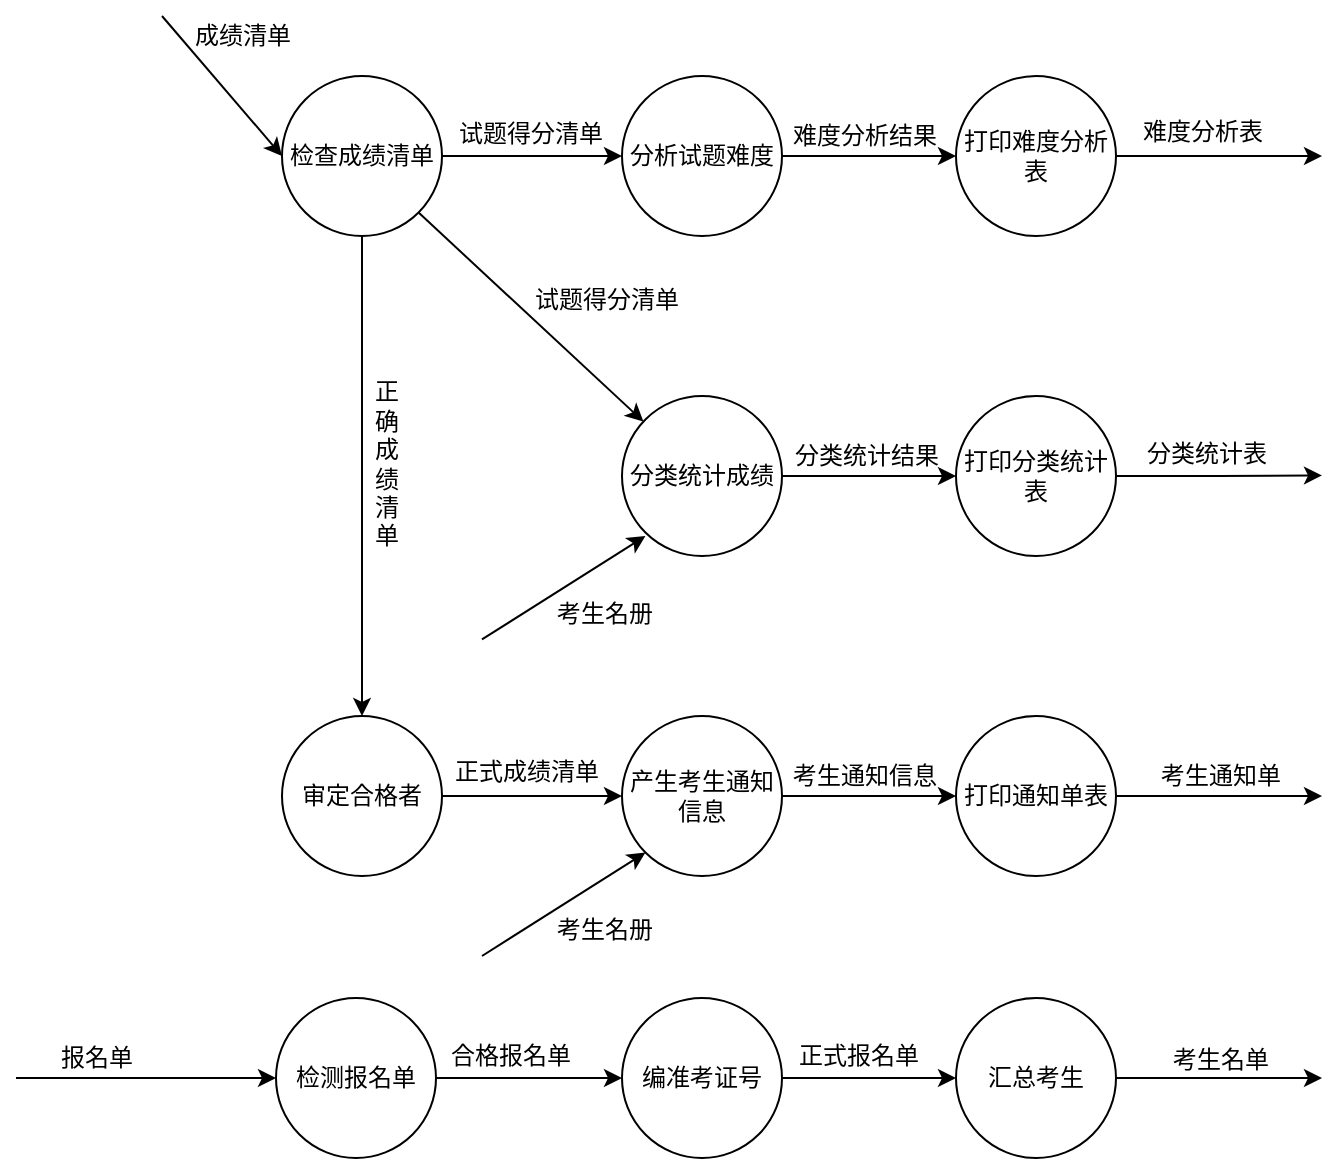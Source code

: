 <mxfile version="20.7.2" type="github"><diagram id="nNJ1jZ-xoB6Q-V_5DmPo" name="第 1 页"><mxGraphModel dx="2068" dy="932" grid="1" gridSize="10" guides="1" tooltips="1" connect="1" arrows="1" fold="1" page="1" pageScale="1" pageWidth="827" pageHeight="1169" math="0" shadow="0"><root><mxCell id="0"/><mxCell id="1" parent="0"/><mxCell id="yu4EfbE-rzxSada8_k_1-1" value="检测报名单" style="ellipse;whiteSpace=wrap;html=1;aspect=fixed;" vertex="1" parent="1"><mxGeometry x="487" y="631" width="80" height="80" as="geometry"/></mxCell><mxCell id="yu4EfbE-rzxSada8_k_1-2" value="编准考证号" style="ellipse;whiteSpace=wrap;html=1;aspect=fixed;" vertex="1" parent="1"><mxGeometry x="660" y="631" width="80" height="80" as="geometry"/></mxCell><mxCell id="yu4EfbE-rzxSada8_k_1-21" style="edgeStyle=orthogonalEdgeStyle;rounded=0;orthogonalLoop=1;jettySize=auto;html=1;exitX=1;exitY=0.5;exitDx=0;exitDy=0;" edge="1" parent="1" source="yu4EfbE-rzxSada8_k_1-3"><mxGeometry relative="1" as="geometry"><mxPoint x="1010" y="671" as="targetPoint"/></mxGeometry></mxCell><mxCell id="yu4EfbE-rzxSada8_k_1-3" value="汇总考生" style="ellipse;whiteSpace=wrap;html=1;aspect=fixed;" vertex="1" parent="1"><mxGeometry x="827" y="631" width="80" height="80" as="geometry"/></mxCell><mxCell id="yu4EfbE-rzxSada8_k_1-24" style="edgeStyle=orthogonalEdgeStyle;rounded=0;orthogonalLoop=1;jettySize=auto;html=1;exitX=1;exitY=0.5;exitDx=0;exitDy=0;entryX=0;entryY=0.5;entryDx=0;entryDy=0;" edge="1" parent="1" source="yu4EfbE-rzxSada8_k_1-4" target="yu4EfbE-rzxSada8_k_1-5"><mxGeometry relative="1" as="geometry"/></mxCell><mxCell id="yu4EfbE-rzxSada8_k_1-30" style="edgeStyle=orthogonalEdgeStyle;rounded=0;orthogonalLoop=1;jettySize=auto;html=1;exitX=0.5;exitY=1;exitDx=0;exitDy=0;entryX=0.5;entryY=0;entryDx=0;entryDy=0;" edge="1" parent="1" source="yu4EfbE-rzxSada8_k_1-4" target="yu4EfbE-rzxSada8_k_1-11"><mxGeometry relative="1" as="geometry"/></mxCell><mxCell id="yu4EfbE-rzxSada8_k_1-4" value="检查成绩清单" style="ellipse;whiteSpace=wrap;html=1;aspect=fixed;" vertex="1" parent="1"><mxGeometry x="490" y="170" width="80" height="80" as="geometry"/></mxCell><mxCell id="yu4EfbE-rzxSada8_k_1-26" style="edgeStyle=orthogonalEdgeStyle;rounded=0;orthogonalLoop=1;jettySize=auto;html=1;exitX=1;exitY=0.5;exitDx=0;exitDy=0;entryX=0;entryY=0.5;entryDx=0;entryDy=0;" edge="1" parent="1" source="yu4EfbE-rzxSada8_k_1-5" target="yu4EfbE-rzxSada8_k_1-6"><mxGeometry relative="1" as="geometry"/></mxCell><mxCell id="yu4EfbE-rzxSada8_k_1-5" value="分析试题难度" style="ellipse;whiteSpace=wrap;html=1;aspect=fixed;" vertex="1" parent="1"><mxGeometry x="660" y="170" width="80" height="80" as="geometry"/></mxCell><mxCell id="yu4EfbE-rzxSada8_k_1-28" style="edgeStyle=orthogonalEdgeStyle;rounded=0;orthogonalLoop=1;jettySize=auto;html=1;exitX=1;exitY=0.5;exitDx=0;exitDy=0;" edge="1" parent="1" source="yu4EfbE-rzxSada8_k_1-6"><mxGeometry relative="1" as="geometry"><mxPoint x="1010" y="210" as="targetPoint"/></mxGeometry></mxCell><mxCell id="yu4EfbE-rzxSada8_k_1-6" value="打印难度分析表" style="ellipse;whiteSpace=wrap;html=1;aspect=fixed;" vertex="1" parent="1"><mxGeometry x="827" y="170" width="80" height="80" as="geometry"/></mxCell><mxCell id="yu4EfbE-rzxSada8_k_1-39" style="edgeStyle=orthogonalEdgeStyle;rounded=0;orthogonalLoop=1;jettySize=auto;html=1;exitX=1;exitY=0.5;exitDx=0;exitDy=0;" edge="1" parent="1" source="yu4EfbE-rzxSada8_k_1-7"><mxGeometry relative="1" as="geometry"><mxPoint x="1010" y="369.714" as="targetPoint"/></mxGeometry></mxCell><mxCell id="yu4EfbE-rzxSada8_k_1-7" value="打印分类统计表" style="ellipse;whiteSpace=wrap;html=1;aspect=fixed;" vertex="1" parent="1"><mxGeometry x="827" y="330" width="80" height="80" as="geometry"/></mxCell><mxCell id="yu4EfbE-rzxSada8_k_1-47" style="edgeStyle=orthogonalEdgeStyle;rounded=0;orthogonalLoop=1;jettySize=auto;html=1;exitX=1;exitY=0.5;exitDx=0;exitDy=0;" edge="1" parent="1" source="yu4EfbE-rzxSada8_k_1-8"><mxGeometry relative="1" as="geometry"><mxPoint x="1010" y="530" as="targetPoint"/></mxGeometry></mxCell><mxCell id="yu4EfbE-rzxSada8_k_1-8" value="打印通知单表" style="ellipse;whiteSpace=wrap;html=1;aspect=fixed;" vertex="1" parent="1"><mxGeometry x="827" y="490" width="80" height="80" as="geometry"/></mxCell><mxCell id="yu4EfbE-rzxSada8_k_1-37" style="edgeStyle=orthogonalEdgeStyle;rounded=0;orthogonalLoop=1;jettySize=auto;html=1;exitX=1;exitY=0.5;exitDx=0;exitDy=0;entryX=0;entryY=0.5;entryDx=0;entryDy=0;" edge="1" parent="1" source="yu4EfbE-rzxSada8_k_1-9" target="yu4EfbE-rzxSada8_k_1-7"><mxGeometry relative="1" as="geometry"/></mxCell><mxCell id="yu4EfbE-rzxSada8_k_1-9" value="分类统计成绩" style="ellipse;whiteSpace=wrap;html=1;aspect=fixed;" vertex="1" parent="1"><mxGeometry x="660" y="330" width="80" height="80" as="geometry"/></mxCell><mxCell id="yu4EfbE-rzxSada8_k_1-45" style="edgeStyle=orthogonalEdgeStyle;rounded=0;orthogonalLoop=1;jettySize=auto;html=1;exitX=1;exitY=0.5;exitDx=0;exitDy=0;entryX=0;entryY=0.5;entryDx=0;entryDy=0;" edge="1" parent="1" source="yu4EfbE-rzxSada8_k_1-10" target="yu4EfbE-rzxSada8_k_1-8"><mxGeometry relative="1" as="geometry"/></mxCell><mxCell id="yu4EfbE-rzxSada8_k_1-10" value="产生考生通知信息" style="ellipse;whiteSpace=wrap;html=1;aspect=fixed;" vertex="1" parent="1"><mxGeometry x="660" y="490" width="80" height="80" as="geometry"/></mxCell><mxCell id="yu4EfbE-rzxSada8_k_1-41" style="edgeStyle=orthogonalEdgeStyle;rounded=0;orthogonalLoop=1;jettySize=auto;html=1;exitX=1;exitY=0.5;exitDx=0;exitDy=0;entryX=0;entryY=0.5;entryDx=0;entryDy=0;" edge="1" parent="1" source="yu4EfbE-rzxSada8_k_1-11" target="yu4EfbE-rzxSada8_k_1-10"><mxGeometry relative="1" as="geometry"/></mxCell><mxCell id="yu4EfbE-rzxSada8_k_1-11" value="审定合格者" style="ellipse;whiteSpace=wrap;html=1;aspect=fixed;" vertex="1" parent="1"><mxGeometry x="490" y="490" width="80" height="80" as="geometry"/></mxCell><mxCell id="yu4EfbE-rzxSada8_k_1-12" value="报名单" style="text;html=1;align=center;verticalAlign=middle;resizable=0;points=[];autosize=1;strokeColor=none;fillColor=none;" vertex="1" parent="1"><mxGeometry x="367" y="646" width="60" height="30" as="geometry"/></mxCell><mxCell id="yu4EfbE-rzxSada8_k_1-13" value="" style="endArrow=classic;html=1;rounded=0;entryX=0;entryY=0.5;entryDx=0;entryDy=0;" edge="1" parent="1" target="yu4EfbE-rzxSada8_k_1-4"><mxGeometry width="50" height="50" relative="1" as="geometry"><mxPoint x="430" y="140" as="sourcePoint"/><mxPoint x="454" y="50" as="targetPoint"/></mxGeometry></mxCell><mxCell id="yu4EfbE-rzxSada8_k_1-14" value="" style="endArrow=classic;html=1;rounded=0;exitX=1;exitY=0.5;exitDx=0;exitDy=0;entryX=0;entryY=0.5;entryDx=0;entryDy=0;" edge="1" parent="1" source="yu4EfbE-rzxSada8_k_1-2" target="yu4EfbE-rzxSada8_k_1-3"><mxGeometry width="50" height="50" relative="1" as="geometry"><mxPoint x="697" y="761" as="sourcePoint"/><mxPoint x="747" y="711" as="targetPoint"/></mxGeometry></mxCell><mxCell id="yu4EfbE-rzxSada8_k_1-16" value="" style="endArrow=classic;html=1;rounded=0;entryX=0;entryY=0.5;entryDx=0;entryDy=0;" edge="1" parent="1" target="yu4EfbE-rzxSada8_k_1-1"><mxGeometry width="50" height="50" relative="1" as="geometry"><mxPoint x="357" y="671" as="sourcePoint"/><mxPoint x="407" y="701" as="targetPoint"/></mxGeometry></mxCell><mxCell id="yu4EfbE-rzxSada8_k_1-17" value="" style="endArrow=classic;html=1;rounded=0;exitX=1;exitY=0.5;exitDx=0;exitDy=0;entryX=0;entryY=0.5;entryDx=0;entryDy=0;" edge="1" parent="1" source="yu4EfbE-rzxSada8_k_1-1" target="yu4EfbE-rzxSada8_k_1-2"><mxGeometry width="50" height="50" relative="1" as="geometry"><mxPoint x="567" y="721" as="sourcePoint"/><mxPoint x="617" y="671" as="targetPoint"/></mxGeometry></mxCell><mxCell id="yu4EfbE-rzxSada8_k_1-18" value="合格报名单" style="text;html=1;align=center;verticalAlign=middle;resizable=0;points=[];autosize=1;strokeColor=none;fillColor=none;" vertex="1" parent="1"><mxGeometry x="564" y="645" width="80" height="30" as="geometry"/></mxCell><mxCell id="yu4EfbE-rzxSada8_k_1-20" value="&lt;div&gt;正式报名单&lt;/div&gt;" style="text;html=1;align=center;verticalAlign=middle;resizable=0;points=[];autosize=1;strokeColor=none;fillColor=none;" vertex="1" parent="1"><mxGeometry x="738" y="645" width="80" height="30" as="geometry"/></mxCell><mxCell id="yu4EfbE-rzxSada8_k_1-22" value="&lt;div&gt;考生名单&lt;/div&gt;" style="text;html=1;align=center;verticalAlign=middle;resizable=0;points=[];autosize=1;strokeColor=none;fillColor=none;" vertex="1" parent="1"><mxGeometry x="924" y="647" width="70" height="30" as="geometry"/></mxCell><mxCell id="yu4EfbE-rzxSada8_k_1-23" value="成绩清单" style="text;html=1;align=center;verticalAlign=middle;resizable=0;points=[];autosize=1;strokeColor=none;fillColor=none;" vertex="1" parent="1"><mxGeometry x="435" y="135" width="70" height="30" as="geometry"/></mxCell><mxCell id="yu4EfbE-rzxSada8_k_1-25" value="试题得分清单" style="text;html=1;align=center;verticalAlign=middle;resizable=0;points=[];autosize=1;strokeColor=none;fillColor=none;" vertex="1" parent="1"><mxGeometry x="564" y="184" width="100" height="30" as="geometry"/></mxCell><mxCell id="yu4EfbE-rzxSada8_k_1-27" value="难度分析结果" style="text;html=1;align=center;verticalAlign=middle;resizable=0;points=[];autosize=1;strokeColor=none;fillColor=none;" vertex="1" parent="1"><mxGeometry x="731" y="185" width="100" height="30" as="geometry"/></mxCell><mxCell id="yu4EfbE-rzxSada8_k_1-29" value="难度分析表" style="text;html=1;align=center;verticalAlign=middle;resizable=0;points=[];autosize=1;strokeColor=none;fillColor=none;" vertex="1" parent="1"><mxGeometry x="910" y="183" width="80" height="30" as="geometry"/></mxCell><mxCell id="yu4EfbE-rzxSada8_k_1-31" value="&lt;div&gt;正&lt;/div&gt;&lt;div&gt;确&lt;/div&gt;&lt;div&gt;成&lt;/div&gt;&lt;div&gt;绩&lt;/div&gt;&lt;div&gt;清&lt;/div&gt;&lt;div&gt;单&lt;/div&gt;" style="text;html=1;align=center;verticalAlign=middle;resizable=0;points=[];autosize=1;strokeColor=none;fillColor=none;" vertex="1" parent="1"><mxGeometry x="522" y="314" width="40" height="100" as="geometry"/></mxCell><mxCell id="yu4EfbE-rzxSada8_k_1-35" value="" style="endArrow=classic;html=1;rounded=0;exitX=1;exitY=1;exitDx=0;exitDy=0;" edge="1" parent="1" source="yu4EfbE-rzxSada8_k_1-4" target="yu4EfbE-rzxSada8_k_1-9"><mxGeometry width="50" height="50" relative="1" as="geometry"><mxPoint x="610" y="450" as="sourcePoint"/><mxPoint x="660" y="400" as="targetPoint"/></mxGeometry></mxCell><mxCell id="yu4EfbE-rzxSada8_k_1-36" value="试题得分清单" style="text;html=1;align=center;verticalAlign=middle;resizable=0;points=[];autosize=1;strokeColor=none;fillColor=none;" vertex="1" parent="1"><mxGeometry x="602" y="267" width="100" height="30" as="geometry"/></mxCell><mxCell id="yu4EfbE-rzxSada8_k_1-38" value="分类统计结果" style="text;html=1;align=center;verticalAlign=middle;resizable=0;points=[];autosize=1;strokeColor=none;fillColor=none;" vertex="1" parent="1"><mxGeometry x="732" y="345" width="100" height="30" as="geometry"/></mxCell><mxCell id="yu4EfbE-rzxSada8_k_1-40" value="分类统计表" style="text;html=1;align=center;verticalAlign=middle;resizable=0;points=[];autosize=1;strokeColor=none;fillColor=none;" vertex="1" parent="1"><mxGeometry x="912" y="344" width="80" height="30" as="geometry"/></mxCell><mxCell id="yu4EfbE-rzxSada8_k_1-42" value="正式成绩清单" style="text;html=1;align=center;verticalAlign=middle;resizable=0;points=[];autosize=1;strokeColor=none;fillColor=none;" vertex="1" parent="1"><mxGeometry x="562" y="503" width="100" height="30" as="geometry"/></mxCell><mxCell id="yu4EfbE-rzxSada8_k_1-43" value="" style="endArrow=classic;html=1;rounded=0;entryX=0;entryY=1;entryDx=0;entryDy=0;" edge="1" parent="1" target="yu4EfbE-rzxSada8_k_1-10"><mxGeometry width="50" height="50" relative="1" as="geometry"><mxPoint x="590" y="610" as="sourcePoint"/><mxPoint x="650" y="580" as="targetPoint"/></mxGeometry></mxCell><mxCell id="yu4EfbE-rzxSada8_k_1-44" value="考生名册" style="text;html=1;align=center;verticalAlign=middle;resizable=0;points=[];autosize=1;strokeColor=none;fillColor=none;" vertex="1" parent="1"><mxGeometry x="616" y="582" width="70" height="30" as="geometry"/></mxCell><mxCell id="yu4EfbE-rzxSada8_k_1-46" value="考生通知信息" style="text;html=1;align=center;verticalAlign=middle;resizable=0;points=[];autosize=1;strokeColor=none;fillColor=none;" vertex="1" parent="1"><mxGeometry x="731" y="505" width="100" height="30" as="geometry"/></mxCell><mxCell id="yu4EfbE-rzxSada8_k_1-48" value="考生通知单" style="text;html=1;align=center;verticalAlign=middle;resizable=0;points=[];autosize=1;strokeColor=none;fillColor=none;" vertex="1" parent="1"><mxGeometry x="919" y="505" width="80" height="30" as="geometry"/></mxCell><mxCell id="yu4EfbE-rzxSada8_k_1-49" value="" style="endArrow=classic;html=1;rounded=0;entryX=0;entryY=1;entryDx=0;entryDy=0;" edge="1" parent="1"><mxGeometry width="50" height="50" relative="1" as="geometry"><mxPoint x="590" y="451.72" as="sourcePoint"/><mxPoint x="671.716" y="400.004" as="targetPoint"/></mxGeometry></mxCell><mxCell id="yu4EfbE-rzxSada8_k_1-50" value="考生名册" style="text;html=1;align=center;verticalAlign=middle;resizable=0;points=[];autosize=1;strokeColor=none;fillColor=none;" vertex="1" parent="1"><mxGeometry x="616" y="423.72" width="70" height="30" as="geometry"/></mxCell></root></mxGraphModel></diagram></mxfile>
